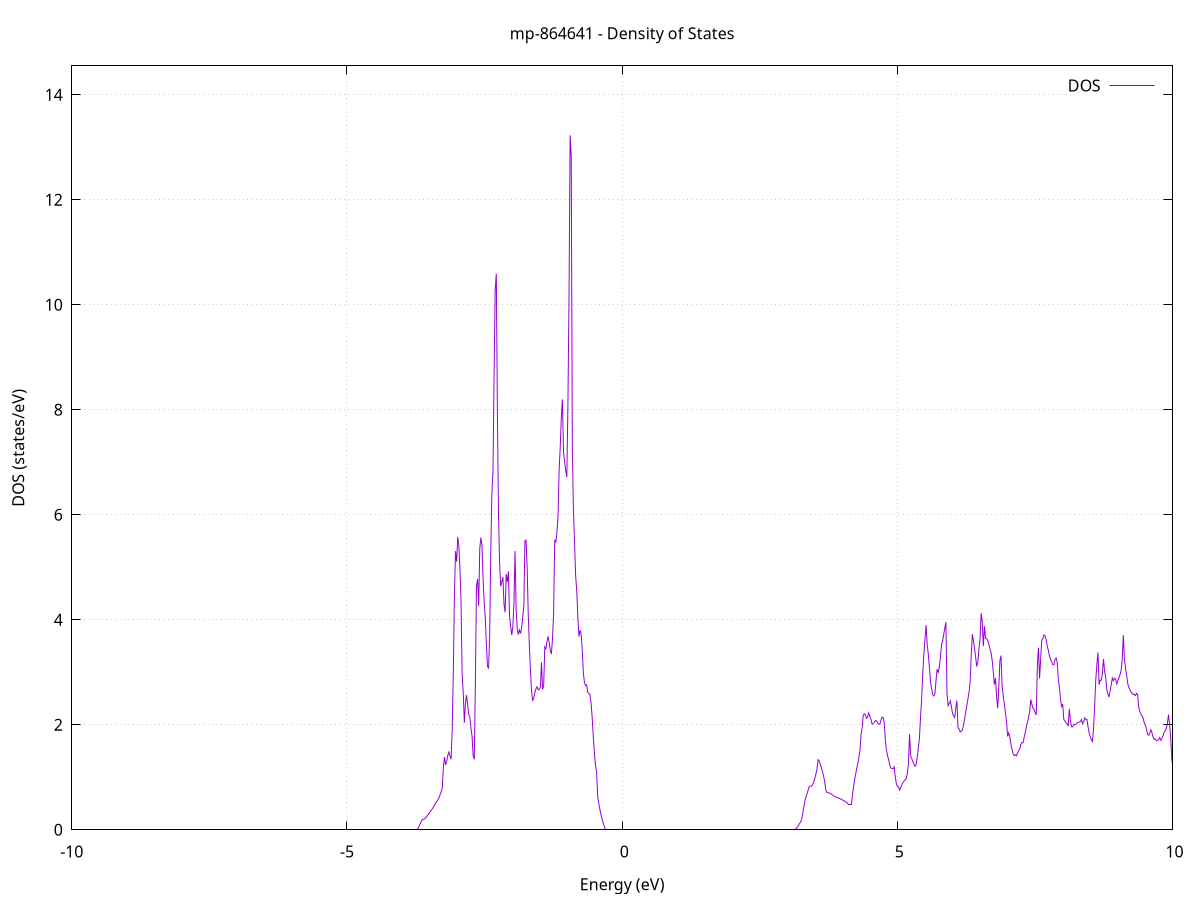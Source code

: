 set title 'mp-864641 - Density of States'
set xlabel 'Energy (eV)'
set ylabel 'DOS (states/eV)'
set grid
set xrange [-10:10]
set yrange [0:14.548]
set xzeroaxis lt -1
set terminal png size 800,600
set output 'mp-864641_dos_gnuplot.png'
plot '-' using 1:2 with lines title 'DOS'
-23.211000 0.000000
-23.191000 0.000000
-23.170900 0.000000
-23.150900 0.000000
-23.130900 0.000000
-23.110900 0.000000
-23.090800 0.000000
-23.070800 0.000000
-23.050800 0.000000
-23.030800 0.000000
-23.010700 0.000000
-22.990700 0.000000
-22.970700 0.000000
-22.950700 0.000000
-22.930600 0.000000
-22.910600 0.000000
-22.890600 0.000000
-22.870600 0.000000
-22.850600 0.000000
-22.830500 0.000000
-22.810500 0.000000
-22.790500 0.000000
-22.770500 0.000000
-22.750400 0.000000
-22.730400 0.000000
-22.710400 0.000000
-22.690400 0.000000
-22.670300 0.000000
-22.650300 0.000000
-22.630300 0.000000
-22.610300 0.000000
-22.590300 0.000000
-22.570200 0.000000
-22.550200 0.000000
-22.530200 0.000000
-22.510200 0.000000
-22.490100 0.000000
-22.470100 0.000000
-22.450100 0.000000
-22.430100 0.000000
-22.410000 0.000000
-22.390000 0.000000
-22.370000 0.000000
-22.350000 0.000000
-22.330000 0.000000
-22.309900 0.000000
-22.289900 0.000000
-22.269900 0.000000
-22.249900 0.000000
-22.229800 0.000000
-22.209800 0.000000
-22.189800 0.000000
-22.169800 0.000000
-22.149700 0.000000
-22.129700 0.000000
-22.109700 0.000000
-22.089700 0.000000
-22.069600 0.000000
-22.049600 0.000000
-22.029600 0.000000
-22.009600 0.000000
-21.989600 0.000000
-21.969500 0.000000
-21.949500 0.000000
-21.929500 0.000000
-21.909500 0.000000
-21.889400 0.000000
-21.869400 0.000000
-21.849400 0.000000
-21.829400 0.000000
-21.809300 0.000000
-21.789300 0.000000
-21.769300 0.000000
-21.749300 0.000000
-21.729300 0.000000
-21.709200 0.000000
-21.689200 0.000000
-21.669200 0.000000
-21.649200 0.000000
-21.629100 0.000000
-21.609100 0.000000
-21.589100 0.000000
-21.569100 0.000000
-21.549000 0.000000
-21.529000 0.000000
-21.509000 0.000000
-21.489000 0.000000
-21.468900 0.000000
-21.448900 0.000000
-21.428900 0.000000
-21.408900 0.000000
-21.388900 0.000000
-21.368800 0.000000
-21.348800 50.723700
-21.328800 26.405700
-21.308800 49.429900
-21.288700 0.000000
-21.268700 22.906200
-21.248700 17.064300
-21.228700 26.922800
-21.208600 22.238000
-21.188600 23.241600
-21.168600 72.597800
-21.148600 3.175500
-21.128600 3.175600
-21.108500 3.175600
-21.088500 3.175600
-21.068500 3.175700
-21.048500 2.780900
-21.028400 2.780900
-21.008400 2.780900
-20.988400 2.780900
-20.968400 2.780900
-20.948300 3.009100
-20.928300 3.009100
-20.908300 3.009100
-20.888300 3.009100
-20.868300 3.280400
-20.848200 4.260200
-20.828200 4.260200
-20.808200 4.260200
-20.788200 11.799800
-20.768100 0.000000
-20.748100 0.000000
-20.728100 0.000000
-20.708100 0.000000
-20.688000 0.000000
-20.668000 0.000000
-20.648000 0.000000
-20.628000 0.000000
-20.607900 0.000000
-20.587900 0.000000
-20.567900 0.000000
-20.547900 0.000000
-20.527900 0.000000
-20.507800 0.000000
-20.487800 0.000000
-20.467800 0.000000
-20.447800 0.000000
-20.427700 0.000000
-20.407700 0.000000
-20.387700 0.000000
-20.367700 0.000000
-20.347600 0.000000
-20.327600 0.000000
-20.307600 0.000000
-20.287600 0.000000
-20.267600 0.000000
-20.247500 0.000000
-20.227500 0.000000
-20.207500 0.000000
-20.187500 0.000000
-20.167400 0.000000
-20.147400 0.000000
-20.127400 0.000000
-20.107400 0.000000
-20.087300 0.000000
-20.067300 0.000000
-20.047300 0.000000
-20.027300 0.000000
-20.007300 0.000000
-19.987200 0.000000
-19.967200 0.000000
-19.947200 0.000000
-19.927200 0.000000
-19.907100 0.000000
-19.887100 0.000000
-19.867100 0.000000
-19.847100 0.000000
-19.827000 0.000000
-19.807000 0.000000
-19.787000 0.000000
-19.767000 0.000000
-19.746900 0.000000
-19.726900 0.000000
-19.706900 0.000000
-19.686900 0.000000
-19.666900 0.000000
-19.646800 0.000000
-19.626800 0.000000
-19.606800 0.000000
-19.586800 0.000000
-19.566700 0.000000
-19.546700 0.000000
-19.526700 0.000000
-19.506700 0.000000
-19.486600 0.000000
-19.466600 0.000000
-19.446600 0.000000
-19.426600 0.000000
-19.406600 0.000000
-19.386500 0.000000
-19.366500 0.000000
-19.346500 0.000000
-19.326500 0.000000
-19.306400 0.000000
-19.286400 0.000000
-19.266400 0.000000
-19.246400 0.000000
-19.226300 0.000000
-19.206300 0.000000
-19.186300 0.000000
-19.166300 0.000000
-19.146200 0.000000
-19.126200 0.000000
-19.106200 0.000000
-19.086200 0.000000
-19.066200 0.000000
-19.046100 0.000000
-19.026100 0.000000
-19.006100 0.000000
-18.986100 0.000000
-18.966000 0.000000
-18.946000 0.000000
-18.926000 0.000000
-18.906000 0.000000
-18.885900 0.000000
-18.865900 0.000000
-18.845900 0.000000
-18.825900 0.000000
-18.805900 0.000000
-18.785800 0.000000
-18.765800 0.000000
-18.745800 0.000000
-18.725800 0.000000
-18.705700 0.000000
-18.685700 0.000000
-18.665700 0.000000
-18.645700 0.000000
-18.625600 0.000000
-18.605600 0.000000
-18.585600 0.000000
-18.565600 0.000000
-18.545600 0.000000
-18.525500 0.000000
-18.505500 0.000000
-18.485500 0.000000
-18.465500 0.000000
-18.445400 0.000000
-18.425400 0.000000
-18.405400 0.000000
-18.385400 0.000000
-18.365300 0.000000
-18.345300 0.000000
-18.325300 0.000000
-18.305300 0.000000
-18.285200 0.000000
-18.265200 0.000000
-18.245200 0.000000
-18.225200 0.000000
-18.205200 0.000000
-18.185100 0.000000
-18.165100 0.000000
-18.145100 0.000000
-18.125100 0.000000
-18.105000 0.000000
-18.085000 0.000000
-18.065000 0.000000
-18.045000 0.000000
-18.024900 0.000000
-18.004900 0.000000
-17.984900 0.000000
-17.964900 0.000000
-17.944900 0.000000
-17.924800 0.000000
-17.904800 0.000000
-17.884800 0.000000
-17.864800 0.000000
-17.844700 0.000000
-17.824700 0.000000
-17.804700 0.000000
-17.784700 0.000000
-17.764600 0.000000
-17.744600 0.000000
-17.724600 0.000000
-17.704600 0.000000
-17.684500 0.000000
-17.664500 0.000000
-17.644500 0.000000
-17.624500 0.000000
-17.604500 0.000000
-17.584400 0.000000
-17.564400 0.000000
-17.544400 0.000000
-17.524400 0.000000
-17.504300 0.000000
-17.484300 0.000000
-17.464300 0.000000
-17.444300 0.000000
-17.424200 0.000000
-17.404200 0.000000
-17.384200 0.000000
-17.364200 0.000000
-17.344200 0.000000
-17.324100 0.000000
-17.304100 0.000000
-17.284100 0.000000
-17.264100 0.000000
-17.244000 0.000000
-17.224000 0.000000
-17.204000 0.000000
-17.184000 0.000000
-17.163900 0.000000
-17.143900 0.000000
-17.123900 0.000000
-17.103900 0.000000
-17.083900 0.000000
-17.063800 0.000000
-17.043800 0.000000
-17.023800 0.000000
-17.003800 0.000000
-16.983700 0.000000
-16.963700 0.000000
-16.943700 0.000000
-16.923700 0.000000
-16.903600 0.000000
-16.883600 0.000000
-16.863600 0.000000
-16.843600 0.000000
-16.823500 0.000000
-16.803500 0.000000
-16.783500 0.000000
-16.763500 0.000000
-16.743500 0.000000
-16.723400 0.000000
-16.703400 0.000000
-16.683400 0.000000
-16.663400 0.000000
-16.643300 0.000000
-16.623300 0.000000
-16.603300 0.000000
-16.583300 0.000000
-16.563200 0.000000
-16.543200 0.000000
-16.523200 0.000000
-16.503200 0.000000
-16.483200 0.000000
-16.463100 0.000000
-16.443100 0.000000
-16.423100 0.000000
-16.403100 0.000000
-16.383000 0.000000
-16.363000 0.000000
-16.343000 0.000000
-16.323000 0.000000
-16.302900 0.000000
-16.282900 0.000000
-16.262900 0.000000
-16.242900 0.000000
-16.222800 0.000000
-16.202800 0.000000
-16.182800 0.000000
-16.162800 0.000000
-16.142800 0.000000
-16.122700 0.000000
-16.102700 0.000000
-16.082700 0.000000
-16.062700 0.000000
-16.042600 0.000000
-16.022600 0.000000
-16.002600 0.000000
-15.982600 0.000000
-15.962500 0.000000
-15.942500 0.000000
-15.922500 0.000000
-15.902500 0.000000
-15.882500 0.000000
-15.862400 0.000000
-15.842400 0.000000
-15.822400 0.000000
-15.802400 0.000000
-15.782300 0.000000
-15.762300 0.000000
-15.742300 0.000000
-15.722300 0.000000
-15.702200 0.000000
-15.682200 0.000000
-15.662200 0.000000
-15.642200 0.000000
-15.622200 0.000000
-15.602100 0.000000
-15.582100 0.000000
-15.562100 0.000000
-15.542100 0.000000
-15.522000 0.000000
-15.502000 0.000000
-15.482000 0.000000
-15.462000 0.000000
-15.441900 0.000000
-15.421900 0.000000
-15.401900 0.000000
-15.381900 0.000000
-15.361800 0.000000
-15.341800 0.000000
-15.321800 0.000000
-15.301800 0.000000
-15.281800 0.000000
-15.261700 0.000000
-15.241700 0.000000
-15.221700 0.000000
-15.201700 0.000000
-15.181600 0.000000
-15.161600 0.000000
-15.141600 0.000000
-15.121600 0.000000
-15.101500 0.000000
-15.081500 0.000000
-15.061500 0.000000
-15.041500 0.000000
-15.021500 0.000000
-15.001400 0.000000
-14.981400 0.000000
-14.961400 0.000000
-14.941400 0.000000
-14.921300 0.000000
-14.901300 0.000000
-14.881300 0.000000
-14.861300 0.000000
-14.841200 0.000000
-14.821200 0.000000
-14.801200 0.000000
-14.781200 0.000000
-14.761200 0.000000
-14.741100 0.000000
-14.721100 0.000000
-14.701100 0.000000
-14.681100 0.000000
-14.661000 0.000000
-14.641000 0.000000
-14.621000 0.000000
-14.601000 0.000000
-14.580900 0.000000
-14.560900 0.000000
-14.540900 0.000000
-14.520900 0.000000
-14.500800 0.000000
-14.480800 0.000000
-14.460800 0.000000
-14.440800 0.000000
-14.420800 0.000000
-14.400700 0.000000
-14.380700 0.000000
-14.360700 0.000000
-14.340700 0.000000
-14.320600 0.000000
-14.300600 0.000000
-14.280600 0.000000
-14.260600 0.000000
-14.240500 0.000000
-14.220500 0.000000
-14.200500 0.000000
-14.180500 0.000000
-14.160500 0.000000
-14.140400 0.000000
-14.120400 0.000000
-14.100400 0.000000
-14.080400 0.000000
-14.060300 0.000000
-14.040300 0.000000
-14.020300 0.000000
-14.000300 0.000000
-13.980200 0.000000
-13.960200 0.000000
-13.940200 0.000000
-13.920200 0.000000
-13.900100 0.000000
-13.880100 0.000000
-13.860100 0.000000
-13.840100 0.000000
-13.820100 0.000000
-13.800000 0.000000
-13.780000 0.000000
-13.760000 0.000000
-13.740000 0.073000
-13.719900 0.400900
-13.699900 0.529900
-13.679900 0.664500
-13.659900 0.876200
-13.639800 1.053900
-13.619800 1.215000
-13.599800 1.431300
-13.579800 1.737700
-13.559800 3.569400
-13.539700 2.319900
-13.519700 2.407300
-13.499700 2.565900
-13.479700 2.546700
-13.459600 3.055800
-13.439600 3.361500
-13.419600 3.363400
-13.399600 3.560800
-13.379500 4.185300
-13.359500 4.920400
-13.339500 4.222900
-13.319500 4.766200
-13.299500 5.129600
-13.279400 8.260100
-13.259400 17.711400
-13.239400 14.101000
-13.219400 16.244600
-13.199300 25.581500
-13.179300 12.440200
-13.159300 7.994200
-13.139300 5.435700
-13.119200 5.341500
-13.099200 5.623000
-13.079200 5.483400
-13.059200 4.942500
-13.039100 4.260300
-13.019100 4.473200
-12.999100 2.097200
-12.979100 0.000000
-12.959100 0.000000
-12.939000 0.000000
-12.919000 0.000000
-12.899000 0.000000
-12.879000 0.000000
-12.858900 0.000000
-12.838900 0.000000
-12.818900 0.000000
-12.798900 0.000000
-12.778800 0.000000
-12.758800 0.000000
-12.738800 0.000000
-12.718800 0.000000
-12.698800 0.000000
-12.678700 0.000000
-12.658700 0.000000
-12.638700 0.000000
-12.618700 0.000000
-12.598600 0.000000
-12.578600 0.000000
-12.558600 0.000000
-12.538600 0.000000
-12.518500 0.000000
-12.498500 0.000000
-12.478500 0.000000
-12.458500 0.000000
-12.438400 0.000000
-12.418400 0.000000
-12.398400 0.000000
-12.378400 0.000000
-12.358400 0.000000
-12.338300 0.000000
-12.318300 0.000000
-12.298300 0.000000
-12.278300 0.000000
-12.258200 0.000000
-12.238200 0.000000
-12.218200 0.000000
-12.198200 0.000000
-12.178100 0.000000
-12.158100 0.000000
-12.138100 0.000000
-12.118100 0.000000
-12.098100 0.000000
-12.078000 0.000000
-12.058000 0.000000
-12.038000 0.000000
-12.018000 0.000000
-11.997900 0.000000
-11.977900 0.000000
-11.957900 0.000000
-11.937900 0.000000
-11.917800 0.000000
-11.897800 0.000000
-11.877800 0.000000
-11.857800 0.000000
-11.837800 0.000000
-11.817700 0.000000
-11.797700 0.000000
-11.777700 0.000000
-11.757700 0.000000
-11.737600 0.000000
-11.717600 0.000000
-11.697600 0.000000
-11.677600 0.000000
-11.657500 0.000000
-11.637500 0.000000
-11.617500 0.000000
-11.597500 0.000000
-11.577400 0.000000
-11.557400 0.000000
-11.537400 0.000000
-11.517400 0.000000
-11.497400 0.000000
-11.477300 0.000000
-11.457300 0.000000
-11.437300 0.000000
-11.417300 0.000000
-11.397200 0.000000
-11.377200 0.000000
-11.357200 0.000000
-11.337200 0.000000
-11.317100 0.000000
-11.297100 0.000000
-11.277100 0.000000
-11.257100 0.000000
-11.237100 0.000000
-11.217000 0.000000
-11.197000 0.000000
-11.177000 0.000000
-11.157000 0.000000
-11.136900 0.000000
-11.116900 0.000000
-11.096900 0.000000
-11.076900 0.000000
-11.056800 0.000000
-11.036800 0.000000
-11.016800 0.000000
-10.996800 0.000000
-10.976800 0.000000
-10.956700 0.000000
-10.936700 0.000000
-10.916700 0.000000
-10.896700 0.000000
-10.876600 0.000000
-10.856600 0.000000
-10.836600 0.000000
-10.816600 0.000000
-10.796500 0.000000
-10.776500 0.000000
-10.756500 0.000000
-10.736500 0.000000
-10.716400 0.000000
-10.696400 0.000000
-10.676400 0.000000
-10.656400 0.000000
-10.636400 0.000000
-10.616300 0.000000
-10.596300 0.000000
-10.576300 0.000000
-10.556300 0.000000
-10.536200 0.000000
-10.516200 0.000000
-10.496200 0.000000
-10.476200 0.000000
-10.456100 0.000000
-10.436100 0.000000
-10.416100 0.000000
-10.396100 0.000000
-10.376100 0.000000
-10.356000 0.000000
-10.336000 0.000000
-10.316000 0.000000
-10.296000 0.000000
-10.275900 0.000000
-10.255900 0.000000
-10.235900 0.000000
-10.215900 0.000000
-10.195800 0.000000
-10.175800 0.000000
-10.155800 0.000000
-10.135800 0.000000
-10.115700 0.000000
-10.095700 0.000000
-10.075700 0.000000
-10.055700 0.000000
-10.035700 0.000000
-10.015600 0.000000
-9.995600 0.000000
-9.975600 0.000000
-9.955600 0.000000
-9.935500 0.000000
-9.915500 0.000000
-9.895500 0.000000
-9.875500 0.000000
-9.855400 0.000000
-9.835400 0.000000
-9.815400 0.000000
-9.795400 0.000000
-9.775400 0.000000
-9.755300 0.000000
-9.735300 0.000000
-9.715300 0.000000
-9.695300 0.000000
-9.675200 0.000000
-9.655200 0.000000
-9.635200 0.000000
-9.615200 0.000000
-9.595100 0.000000
-9.575100 0.000000
-9.555100 0.000000
-9.535100 0.000000
-9.515100 0.000000
-9.495000 0.000000
-9.475000 0.000000
-9.455000 0.000000
-9.435000 0.000000
-9.414900 0.000000
-9.394900 0.000000
-9.374900 0.000000
-9.354900 0.000000
-9.334800 0.000000
-9.314800 0.000000
-9.294800 0.000000
-9.274800 0.000000
-9.254700 0.000000
-9.234700 0.000000
-9.214700 0.000000
-9.194700 0.000000
-9.174700 0.000000
-9.154600 0.000000
-9.134600 0.000000
-9.114600 0.000000
-9.094600 0.000000
-9.074500 0.000000
-9.054500 0.000000
-9.034500 0.000000
-9.014500 0.000000
-8.994400 0.000000
-8.974400 0.000000
-8.954400 0.000000
-8.934400 0.000000
-8.914400 0.000000
-8.894300 0.000000
-8.874300 0.000000
-8.854300 0.000000
-8.834300 0.000000
-8.814200 0.000000
-8.794200 0.000000
-8.774200 0.000000
-8.754200 0.000000
-8.734100 0.000000
-8.714100 0.000000
-8.694100 0.000000
-8.674100 0.000000
-8.654000 0.000000
-8.634000 0.000000
-8.614000 0.000000
-8.594000 0.000000
-8.574000 0.000000
-8.553900 0.000000
-8.533900 0.000000
-8.513900 0.000000
-8.493900 0.000000
-8.473800 0.000000
-8.453800 0.000000
-8.433800 0.000000
-8.413800 0.000000
-8.393700 0.000000
-8.373700 0.000000
-8.353700 0.000000
-8.333700 0.000000
-8.313700 0.000000
-8.293600 0.000000
-8.273600 0.000000
-8.253600 0.000000
-8.233600 0.000000
-8.213500 0.000000
-8.193500 0.000000
-8.173500 0.000000
-8.153500 0.000000
-8.133400 0.000000
-8.113400 0.000000
-8.093400 0.000000
-8.073400 0.000000
-8.053400 0.000000
-8.033300 0.000000
-8.013300 0.000000
-7.993300 0.000000
-7.973300 0.000000
-7.953200 0.000000
-7.933200 0.000000
-7.913200 0.000000
-7.893200 0.000000
-7.873100 0.000000
-7.853100 0.000000
-7.833100 0.000000
-7.813100 0.000000
-7.793000 0.000000
-7.773000 0.000000
-7.753000 0.000000
-7.733000 0.000000
-7.713000 0.000000
-7.692900 0.000000
-7.672900 0.000000
-7.652900 0.000000
-7.632900 0.000000
-7.612800 0.000000
-7.592800 0.000000
-7.572800 0.000000
-7.552800 0.000000
-7.532700 0.000000
-7.512700 0.000000
-7.492700 0.000000
-7.472700 0.000000
-7.452700 0.000000
-7.432600 0.000000
-7.412600 0.000000
-7.392600 0.000000
-7.372600 0.000000
-7.352500 0.000000
-7.332500 0.000000
-7.312500 0.000000
-7.292500 0.000000
-7.272400 0.000000
-7.252400 0.000000
-7.232400 0.000000
-7.212400 0.000000
-7.192300 0.000000
-7.172300 0.000000
-7.152300 0.000000
-7.132300 0.000000
-7.112300 0.000000
-7.092200 0.000000
-7.072200 0.000000
-7.052200 0.000000
-7.032200 0.000000
-7.012100 0.000000
-6.992100 0.000000
-6.972100 0.000000
-6.952100 0.000000
-6.932000 0.000000
-6.912000 0.000000
-6.892000 0.000000
-6.872000 0.000000
-6.852000 0.000000
-6.831900 0.000000
-6.811900 0.000000
-6.791900 0.000000
-6.771900 0.000000
-6.751800 0.000000
-6.731800 0.000000
-6.711800 0.000000
-6.691800 0.000000
-6.671700 0.000000
-6.651700 0.000000
-6.631700 0.000000
-6.611700 0.000000
-6.591700 0.000000
-6.571600 0.000000
-6.551600 0.000000
-6.531600 0.000000
-6.511600 0.000000
-6.491500 0.000000
-6.471500 0.000000
-6.451500 0.000000
-6.431500 0.000000
-6.411400 0.000000
-6.391400 0.000000
-6.371400 0.000000
-6.351400 0.000000
-6.331300 0.000000
-6.311300 0.000000
-6.291300 0.000000
-6.271300 0.000000
-6.251300 0.000000
-6.231200 0.000000
-6.211200 0.000000
-6.191200 0.000000
-6.171200 0.000000
-6.151100 0.000000
-6.131100 0.000000
-6.111100 0.000000
-6.091100 0.000000
-6.071000 0.000000
-6.051000 0.000000
-6.031000 0.000000
-6.011000 0.000000
-5.991000 0.000000
-5.970900 0.000000
-5.950900 0.000000
-5.930900 0.000000
-5.910900 0.000000
-5.890800 0.000000
-5.870800 0.000000
-5.850800 0.000000
-5.830800 0.000000
-5.810700 0.000000
-5.790700 0.000000
-5.770700 0.000000
-5.750700 0.000000
-5.730700 0.000000
-5.710600 0.000000
-5.690600 0.000000
-5.670600 0.000000
-5.650600 0.000000
-5.630500 0.000000
-5.610500 0.000000
-5.590500 0.000000
-5.570500 0.000000
-5.550400 0.000000
-5.530400 0.000000
-5.510400 0.000000
-5.490400 0.000000
-5.470300 0.000000
-5.450300 0.000000
-5.430300 0.000000
-5.410300 0.000000
-5.390300 0.000000
-5.370200 0.000000
-5.350200 0.000000
-5.330200 0.000000
-5.310200 0.000000
-5.290100 0.000000
-5.270100 0.000000
-5.250100 0.000000
-5.230100 0.000000
-5.210000 0.000000
-5.190000 0.000000
-5.170000 0.000000
-5.150000 0.000000
-5.130000 0.000000
-5.109900 0.000000
-5.089900 0.000000
-5.069900 0.000000
-5.049900 0.000000
-5.029800 0.000000
-5.009800 0.000000
-4.989800 0.000000
-4.969800 0.000000
-4.949700 0.000000
-4.929700 0.000000
-4.909700 0.000000
-4.889700 0.000000
-4.869600 0.000000
-4.849600 0.000000
-4.829600 0.000000
-4.809600 0.000000
-4.789600 0.000000
-4.769500 0.000000
-4.749500 0.000000
-4.729500 0.000000
-4.709500 0.000000
-4.689400 0.000000
-4.669400 0.000000
-4.649400 0.000000
-4.629400 0.000000
-4.609300 0.000000
-4.589300 0.000000
-4.569300 0.000000
-4.549300 0.000000
-4.529300 0.000000
-4.509200 0.000000
-4.489200 0.000000
-4.469200 0.000000
-4.449200 0.000000
-4.429100 0.000000
-4.409100 0.000000
-4.389100 0.000000
-4.369100 0.000000
-4.349000 0.000000
-4.329000 0.000000
-4.309000 0.000000
-4.289000 0.000000
-4.269000 0.000000
-4.248900 0.000000
-4.228900 0.000000
-4.208900 0.000000
-4.188900 0.000000
-4.168800 0.000000
-4.148800 0.000000
-4.128800 0.000000
-4.108800 0.000000
-4.088700 0.000000
-4.068700 0.000000
-4.048700 0.000000
-4.028700 0.000000
-4.008600 0.000000
-3.988600 0.000000
-3.968600 0.000000
-3.948600 0.000000
-3.928600 0.000000
-3.908500 0.000000
-3.888500 0.000000
-3.868500 0.000000
-3.848500 0.000000
-3.828400 0.000000
-3.808400 0.000000
-3.788400 0.000000
-3.768400 0.000000
-3.748300 0.000000
-3.728300 0.007200
-3.708300 0.030200
-3.688300 0.068700
-3.668300 0.117700
-3.648200 0.163900
-3.628200 0.191500
-3.608200 0.199800
-3.588200 0.208400
-3.568100 0.227600
-3.548100 0.255900
-3.528100 0.286400
-3.508100 0.316000
-3.488000 0.344600
-3.468000 0.372000
-3.448000 0.400800
-3.428000 0.431000
-3.407900 0.471800
-3.387900 0.510200
-3.367900 0.536200
-3.347900 0.569500
-3.327900 0.614900
-3.307800 0.668100
-3.287800 0.724700
-3.267800 0.795900
-3.247800 1.199100
-3.227700 1.385700
-3.207700 1.234100
-3.187700 1.302800
-3.167700 1.417900
-3.147600 1.480700
-3.127600 1.402600
-3.107600 1.343200
-3.087600 1.920800
-3.067600 2.977800
-3.047500 4.473300
-3.027500 5.306200
-3.007500 5.106200
-2.987500 5.575800
-2.967400 5.403500
-2.947400 4.989100
-2.927400 4.331900
-2.907400 2.964000
-2.887300 2.604300
-2.867300 2.037300
-2.847300 2.408900
-2.827300 2.564700
-2.807300 2.387200
-2.787200 2.189900
-2.767200 2.152700
-2.747200 1.935200
-2.727200 1.784000
-2.707100 1.406000
-2.687100 1.340200
-2.667100 2.754900
-2.647100 4.639000
-2.627000 4.777100
-2.607000 4.264200
-2.587000 5.355800
-2.567000 5.564600
-2.546900 5.406200
-2.526900 4.783200
-2.506900 4.326100
-2.486900 4.040400
-2.466900 3.542600
-2.446800 3.108300
-2.426800 3.081300
-2.406800 3.700900
-2.386800 5.310600
-2.366700 6.401700
-2.346700 6.849700
-2.326700 8.676900
-2.306700 10.292900
-2.286600 10.588300
-2.266600 7.946700
-2.246600 6.020200
-2.226600 5.080600
-2.206600 4.635900
-2.186500 4.721400
-2.166500 4.812700
-2.146500 4.295000
-2.126500 4.141200
-2.106400 4.868800
-2.086400 4.720600
-2.066400 4.921900
-2.046400 4.069600
-2.026300 3.880200
-2.006300 3.706400
-1.986300 3.866400
-1.966300 4.302600
-1.946200 5.308200
-1.926200 4.196900
-1.906200 3.832400
-1.886200 3.715400
-1.866200 3.806400
-1.846100 3.740700
-1.826100 3.839700
-1.806100 4.058000
-1.786100 4.267900
-1.766000 5.500800
-1.746000 5.515100
-1.726000 4.990300
-1.706000 4.104000
-1.685900 3.496000
-1.665900 3.038700
-1.645900 2.638200
-1.625900 2.454900
-1.605900 2.512900
-1.585800 2.618000
-1.565800 2.685200
-1.545800 2.723500
-1.525800 2.664600
-1.505700 2.675200
-1.485700 2.722500
-1.465700 3.185700
-1.445700 2.674500
-1.425600 2.745900
-1.405600 3.483000
-1.385600 3.446900
-1.365600 3.589000
-1.345600 3.683300
-1.325500 3.567500
-1.305500 3.417000
-1.285500 3.347600
-1.265500 3.638300
-1.245400 4.130100
-1.225400 5.520500
-1.205400 5.481600
-1.185400 5.654700
-1.165300 5.960700
-1.145300 6.838600
-1.125300 7.284200
-1.105300 7.845600
-1.085200 8.196700
-1.065200 7.187500
-1.045200 7.006500
-1.025200 6.834600
-1.005200 6.716600
-0.985100 8.107500
-0.965100 10.171400
-0.945100 13.225600
-0.925100 12.819600
-0.905000 7.231000
-0.885000 6.102000
-0.865000 5.477500
-0.845000 4.835600
-0.824900 4.556000
-0.804900 4.047900
-0.784900 3.681000
-0.764900 3.800400
-0.744900 3.728500
-0.724800 3.419100
-0.704800 2.982800
-0.684800 2.802600
-0.664800 2.746400
-0.644700 2.758300
-0.624700 2.615200
-0.604700 2.601000
-0.584700 2.572600
-0.564600 2.408600
-0.544600 2.138000
-0.524600 1.774400
-0.504600 1.478500
-0.484600 1.231600
-0.464500 1.102000
-0.444500 0.640500
-0.424500 0.502500
-0.404500 0.390200
-0.384400 0.287800
-0.364400 0.201000
-0.344400 0.129100
-0.324400 0.066600
-0.304300 0.008100
-0.284300 0.000000
-0.264300 0.000000
-0.244300 0.000000
-0.224200 0.000000
-0.204200 0.000000
-0.184200 0.000000
-0.164200 0.000000
-0.144200 0.000000
-0.124100 0.000000
-0.104100 0.000000
-0.084100 0.000000
-0.064100 0.000000
-0.044000 0.000000
-0.024000 0.000000
-0.004000 0.000000
0.016000 0.000000
0.036100 0.000000
0.056100 0.000000
0.076100 0.000000
0.096100 0.000000
0.116100 0.000000
0.136200 0.000000
0.156200 0.000000
0.176200 0.000000
0.196200 0.000000
0.216300 0.000000
0.236300 0.000000
0.256300 0.000000
0.276300 0.000000
0.296400 0.000000
0.316400 0.000000
0.336400 0.000000
0.356400 0.000000
0.376500 0.000000
0.396500 0.000000
0.416500 0.000000
0.436500 0.000000
0.456500 0.000000
0.476600 0.000000
0.496600 0.000000
0.516600 0.000000
0.536600 0.000000
0.556700 0.000000
0.576700 0.000000
0.596700 0.000000
0.616700 0.000000
0.636800 0.000000
0.656800 0.000000
0.676800 0.000000
0.696800 0.000000
0.716800 0.000000
0.736900 0.000000
0.756900 0.000000
0.776900 0.000000
0.796900 0.000000
0.817000 0.000000
0.837000 0.000000
0.857000 0.000000
0.877000 0.000000
0.897100 0.000000
0.917100 0.000000
0.937100 0.000000
0.957100 0.000000
0.977100 0.000000
0.997200 0.000000
1.017200 0.000000
1.037200 0.000000
1.057200 0.000000
1.077300 0.000000
1.097300 0.000000
1.117300 0.000000
1.137300 0.000000
1.157400 0.000000
1.177400 0.000000
1.197400 0.000000
1.217400 0.000000
1.237500 0.000000
1.257500 0.000000
1.277500 0.000000
1.297500 0.000000
1.317500 0.000000
1.337600 0.000000
1.357600 0.000000
1.377600 0.000000
1.397600 0.000000
1.417700 0.000000
1.437700 0.000000
1.457700 0.000000
1.477700 0.000000
1.497800 0.000000
1.517800 0.000000
1.537800 0.000000
1.557800 0.000000
1.577800 0.000000
1.597900 0.000000
1.617900 0.000000
1.637900 0.000000
1.657900 0.000000
1.678000 0.000000
1.698000 0.000000
1.718000 0.000000
1.738000 0.000000
1.758100 0.000000
1.778100 0.000000
1.798100 0.000000
1.818100 0.000000
1.838200 0.000000
1.858200 0.000000
1.878200 0.000000
1.898200 0.000000
1.918200 0.000000
1.938300 0.000000
1.958300 0.000000
1.978300 0.000000
1.998300 0.000000
2.018400 0.000000
2.038400 0.000000
2.058400 0.000000
2.078400 0.000000
2.098500 0.000000
2.118500 0.000000
2.138500 0.000000
2.158500 0.000000
2.178500 0.000000
2.198600 0.000000
2.218600 0.000000
2.238600 0.000000
2.258600 0.000000
2.278700 0.000000
2.298700 0.000000
2.318700 0.000000
2.338700 0.000000
2.358800 0.000000
2.378800 0.000000
2.398800 0.000000
2.418800 0.000000
2.438800 0.000000
2.458900 0.000000
2.478900 0.000000
2.498900 0.000000
2.518900 0.000000
2.539000 0.000000
2.559000 0.000000
2.579000 0.000000
2.599000 0.000000
2.619100 0.000000
2.639100 0.000000
2.659100 0.000000
2.679100 0.000000
2.699200 0.000000
2.719200 0.000000
2.739200 0.000000
2.759200 0.000000
2.779200 0.000000
2.799300 0.000000
2.819300 0.000000
2.839300 0.000000
2.859300 0.000000
2.879400 0.000000
2.899400 0.000000
2.919400 0.000000
2.939400 0.000000
2.959500 0.000000
2.979500 0.000000
2.999500 0.000000
3.019500 0.000000
3.039500 0.000000
3.059600 0.000000
3.079600 0.000000
3.099600 0.000000
3.119600 0.001900
3.139700 0.009400
3.159700 0.022400
3.179700 0.041000
3.199700 0.070800
3.219800 0.112500
3.239800 0.147500
3.259800 0.188500
3.279800 0.301100
3.299900 0.428100
3.319900 0.545700
3.339900 0.623900
3.359900 0.688600
3.379900 0.758900
3.400000 0.823800
3.420000 0.830700
3.440000 0.832800
3.460000 0.856500
3.480100 0.905200
3.500100 0.976900
3.520100 1.060100
3.540100 1.152500
3.560200 1.335000
3.580200 1.313000
3.600200 1.249100
3.620200 1.180000
3.640200 1.105400
3.660300 1.019700
3.680300 0.923900
3.700300 0.760400
3.720300 0.711200
3.740400 0.706900
3.760400 0.701700
3.780400 0.695200
3.800400 0.680900
3.820500 0.663300
3.840500 0.648100
3.860500 0.635400
3.880500 0.626500
3.900500 0.617900
3.920600 0.609600
3.940600 0.601500
3.960600 0.592100
3.980600 0.581100
4.000700 0.569800
4.020700 0.558000
4.040700 0.545900
4.060700 0.534200
4.080800 0.520400
4.100800 0.496900
4.120800 0.475400
4.140800 0.475400
4.160900 0.475400
4.180900 0.619100
4.200900 0.797400
4.220900 0.936700
4.240900 1.045800
4.261000 1.160800
4.281000 1.252700
4.301000 1.369300
4.321000 1.519100
4.341100 1.818400
4.361100 1.946200
4.381100 2.188100
4.401100 2.207300
4.421200 2.185900
4.441200 2.122900
4.461200 2.147700
4.481200 2.226700
4.501200 2.165600
4.521300 2.102700
4.541300 2.011100
4.561300 2.020200
4.581300 2.044000
4.601400 2.079300
4.621400 2.073800
4.641400 2.032300
4.661400 2.013400
4.681500 2.009100
4.701500 2.086400
4.721500 2.143900
4.741500 2.137800
4.761500 2.043300
4.781600 1.720300
4.801600 1.525900
4.821600 1.411200
4.841600 1.343900
4.861700 1.230900
4.881700 1.175600
4.901700 1.168500
4.921700 1.163700
4.941800 1.200200
4.961800 1.012600
4.981800 0.881200
5.001800 0.824500
5.021900 0.818800
5.041900 0.753700
5.061900 0.807800
5.081900 0.852800
5.101900 0.898300
5.122000 0.928400
5.142000 0.951700
5.162000 0.978200
5.182000 1.075200
5.202100 1.244000
5.222100 1.819300
5.242100 1.405000
5.262100 1.358400
5.282200 1.296200
5.302200 1.249300
5.322200 1.209300
5.342200 1.236400
5.362200 1.387200
5.382300 1.563400
5.402300 1.751500
5.422300 2.157800
5.442300 2.497900
5.462400 2.988900
5.482400 3.351900
5.502400 3.633800
5.522400 3.900300
5.542500 3.532900
5.562500 3.345600
5.582500 3.102000
5.602500 2.814600
5.622600 2.696200
5.642600 2.576700
5.662600 2.546900
5.682600 2.583000
5.702600 2.835300
5.722700 3.058600
5.742700 2.996700
5.762700 3.090300
5.782700 3.286900
5.802800 3.517400
5.822800 3.594400
5.842800 3.718300
5.862800 3.844400
5.882900 3.954700
5.902900 2.587700
5.922900 2.363200
5.942900 2.404800
5.962900 2.452800
5.983000 2.349100
6.003000 2.213700
6.023000 2.172900
6.043000 2.139600
6.063100 2.322200
6.083100 2.458200
6.103100 1.943500
6.123100 1.914900
6.143200 1.865800
6.163200 1.875400
6.183200 1.902600
6.203200 1.992000
6.223200 2.114700
6.243300 2.246900
6.263300 2.375300
6.283300 2.494000
6.303300 2.624400
6.323400 2.810000
6.343400 3.324000
6.363400 3.727900
6.383400 3.594800
6.403500 3.451600
6.423500 3.283400
6.443500 3.108400
6.463500 3.192900
6.483600 3.448200
6.503600 3.646900
6.523600 4.123100
6.543600 3.956800
6.563600 3.498300
6.583700 3.875700
6.603700 3.647600
6.623700 3.637900
6.643700 3.602300
6.663800 3.530700
6.683800 3.442600
6.703800 3.368200
6.723800 3.224700
6.743900 3.008400
6.763900 2.765300
6.783900 2.888900
6.803900 2.531000
6.823900 2.314200
6.844000 2.715900
6.864000 3.221500
6.884000 3.317300
6.904000 2.729100
6.924100 2.552400
6.944100 2.396800
6.964100 2.230400
6.984100 2.066000
7.004200 1.778000
7.024200 1.844900
7.044200 1.769900
7.064200 1.631300
7.084300 1.530700
7.104300 1.441600
7.124300 1.412100
7.144300 1.428200
7.164300 1.409100
7.184400 1.461200
7.204400 1.503600
7.224400 1.538900
7.244400 1.624800
7.264500 1.661400
7.284500 1.657600
7.304500 1.761000
7.324500 1.850500
7.344600 1.957000
7.364600 2.041400
7.384600 2.147100
7.404600 2.249400
7.424600 2.483000
7.444700 2.385300
7.464700 2.315500
7.484700 2.293400
7.504700 2.227500
7.524800 2.189100
7.544800 3.142000
7.564800 3.466500
7.584800 2.881500
7.604900 3.263800
7.624900 3.615700
7.644900 3.637200
7.664900 3.711300
7.684900 3.691300
7.705000 3.622400
7.725000 3.490400
7.745000 3.414800
7.765000 3.309800
7.785100 3.239500
7.805100 3.195300
7.825100 3.143100
7.845100 3.145200
7.865200 3.243200
7.885200 3.271200
7.905200 3.185900
7.925200 2.870400
7.945300 2.708800
7.965300 2.487600
7.985300 2.348400
8.005300 2.392800
8.025300 2.097100
8.045400 2.072000
8.065400 2.035500
8.085400 2.015800
8.105400 1.973600
8.125500 2.304400
8.145500 2.073200
8.165500 1.961400
8.185500 1.959800
8.205600 2.009300
8.225600 2.003600
8.245600 2.004600
8.265600 2.031700
8.285600 2.046300
8.305700 2.051400
8.325700 2.060200
8.345700 2.098000
8.365700 2.019600
8.385800 2.058900
8.405800 2.132400
8.425800 2.100700
8.445800 2.099800
8.465900 1.957100
8.485900 1.842500
8.505900 1.775600
8.525900 1.711600
8.545900 1.682900
8.566000 1.941400
8.586000 2.361400
8.606000 2.860400
8.626000 3.150000
8.646100 3.377100
8.666100 2.764700
8.686100 2.850000
8.706100 2.847100
8.726200 2.974600
8.746200 3.254600
8.766200 3.016400
8.786200 2.910700
8.806300 2.668300
8.826300 2.586100
8.846300 2.526200
8.866300 2.642800
8.886300 2.764300
8.906400 2.889800
8.926400 2.839200
8.946400 2.886600
8.966400 2.872500
8.986500 2.779800
9.006500 2.836000
9.026500 2.892900
9.046500 2.953500
9.066600 3.033700
9.086600 3.247800
9.106600 3.706800
9.126600 3.245500
9.146600 3.074500
9.166700 2.939700
9.186700 2.786600
9.206700 2.710000
9.226700 2.665900
9.246800 2.620700
9.266800 2.596500
9.286800 2.576000
9.306800 2.581400
9.326900 2.555100
9.346900 2.599300
9.366900 2.567100
9.386900 2.328100
9.407000 2.248300
9.427000 2.199800
9.447000 2.173400
9.467000 2.124100
9.487000 2.037100
9.507100 1.989500
9.527100 1.917600
9.547100 1.813600
9.567100 1.801400
9.587200 1.835000
9.607200 1.904900
9.627200 1.849400
9.647200 1.763200
9.667300 1.723100
9.687300 1.732700
9.707300 1.696400
9.727300 1.704200
9.747300 1.715900
9.767400 1.754900
9.787400 1.704500
9.807400 1.739400
9.827400 1.784700
9.847500 1.852900
9.867500 1.891300
9.887500 1.933900
9.907500 2.023500
9.927600 2.192600
9.947600 2.003900
9.967600 1.756000
9.987600 1.332000
10.007600 1.225000
10.027700 1.188200
10.047700 1.187000
10.067700 1.208100
10.087700 1.264700
10.107800 1.314200
10.127800 1.418000
10.147800 1.570100
10.167800 1.653900
10.187900 1.736400
10.207900 1.809700
10.227900 1.865400
10.247900 1.917600
10.268000 1.962100
10.288000 1.984300
10.308000 2.010000
10.328000 2.040500
10.348000 2.071000
10.368100 2.106300
10.388100 2.173200
10.408100 2.233800
10.428100 2.257600
10.448200 2.263700
10.468200 2.313300
10.488200 2.379700
10.508200 2.344700
10.528300 2.353800
10.548300 2.444100
10.568300 2.483000
10.588300 2.580600
10.608300 2.695800
10.628400 2.799800
10.648400 2.840300
10.668400 2.898600
10.688400 3.020200
10.708500 2.962000
10.728500 2.829200
10.748500 2.693700
10.768500 2.710600
10.788600 2.768200
10.808600 2.862700
10.828600 3.024800
10.848600 3.060700
10.868700 2.974700
10.888700 2.861100
10.908700 2.772600
10.928700 2.729400
10.948700 2.640200
10.968800 2.543400
10.988800 2.430700
11.008800 2.342200
11.028800 2.339900
11.048900 2.396200
11.068900 2.468800
11.088900 2.537000
11.108900 2.585700
11.129000 2.621000
11.149000 2.698800
11.169000 2.833200
11.189000 2.906200
11.209000 2.939900
11.229100 3.003600
11.249100 3.031100
11.269100 3.225500
11.289100 3.235900
11.309200 3.202800
11.329200 3.186200
11.349200 3.081500
11.369200 3.037600
11.389300 3.102600
11.409300 3.255700
11.429300 3.405500
11.449300 3.555000
11.469300 2.985400
11.489400 2.559000
11.509400 2.365700
11.529400 2.165800
11.549400 2.142300
11.569500 2.247500
11.589500 2.265400
11.609500 2.273000
11.629500 2.406600
11.649600 2.738500
11.669600 2.743400
11.689600 3.211000
11.709600 3.518700
11.729700 3.861100
11.749700 3.668300
11.769700 3.690200
11.789700 3.511400
11.809700 3.309400
11.829800 3.205800
11.849800 3.368900
11.869800 3.447200
11.889800 3.525300
11.909900 3.551200
11.929900 3.297800
11.949900 3.224400
11.969900 3.243300
11.990000 3.331300
12.010000 3.514300
12.030000 3.558500
12.050000 3.482500
12.070000 3.456200
12.090100 3.383400
12.110100 3.322700
12.130100 2.838000
12.150100 2.437400
12.170200 2.159000
12.190200 1.789300
12.210200 1.913500
12.230200 2.091900
12.250300 2.302900
12.270300 2.391400
12.290300 2.104800
12.310300 2.081900
12.330400 2.088300
12.350400 2.059800
12.370400 2.029000
12.390400 2.018500
12.410400 2.049700
12.430500 2.070000
12.450500 1.920800
12.470500 1.761500
12.490500 1.667200
12.510600 1.641800
12.530600 1.624000
12.550600 1.595100
12.570600 1.489700
12.590700 1.809200
12.610700 1.633700
12.630700 1.731500
12.650700 1.811300
12.670700 1.899600
12.690800 2.001400
12.710800 2.111000
12.730800 2.193500
12.750800 2.285800
12.770900 2.498900
12.790900 2.462100
12.810900 2.422500
12.830900 2.420400
12.851000 2.215900
12.871000 2.077100
12.891000 1.932400
12.911000 1.875300
12.931000 1.877900
12.951100 1.749600
12.971100 1.663100
12.991100 1.584100
13.011100 1.534700
13.031200 1.480800
13.051200 1.445300
13.071200 1.426000
13.091200 1.412800
13.111300 1.400200
13.131300 1.387700
13.151300 1.364400
13.171300 1.356700
13.191400 1.306600
13.211400 1.270200
13.231400 1.279900
13.251400 1.354700
13.271400 1.560200
13.291500 1.824000
13.311500 2.369300
13.331500 2.784500
13.351500 3.343400
13.371600 3.615900
13.391600 3.190600
13.411600 3.271100
13.431600 3.416200
13.451700 3.536100
13.471700 3.095800
13.491700 2.670800
13.511700 2.308600
13.531700 2.073800
13.551800 2.002900
13.571800 1.998200
13.591800 2.104200
13.611800 2.682600
13.631900 3.201100
13.651900 3.980300
13.671900 4.235000
13.691900 3.811700
13.712000 3.799300
13.732000 2.971500
13.752000 2.590900
13.772000 2.498800
13.792000 2.430000
13.812100 2.409700
13.832100 2.401100
13.852100 2.433200
13.872100 2.476200
13.892200 2.649600
13.912200 2.603200
13.932200 2.441100
13.952200 2.353200
13.972300 2.280600
13.992300 2.976500
14.012300 3.000600
14.032300 2.921800
14.052400 2.759000
14.072400 2.651200
14.092400 2.631000
14.112400 2.674800
14.132400 2.652800
14.152500 2.780900
14.172500 3.072500
14.192500 3.272400
14.212500 3.592500
14.232600 3.477900
14.252600 3.189900
14.272600 2.667100
14.292600 2.067800
14.312700 2.122000
14.332700 2.307700
14.352700 2.328700
14.372700 2.525500
14.392700 2.471700
14.412800 2.605300
14.432800 3.194300
14.452800 3.623600
14.472800 3.964800
14.492900 3.975700
14.512900 3.734900
14.532900 3.050800
14.552900 2.774300
14.573000 2.457100
14.593000 2.104200
14.613000 1.801200
14.633000 1.517300
14.653100 1.327700
14.673100 1.260300
14.693100 1.030700
14.713100 0.626700
14.733100 0.272800
14.753200 0.049200
14.773200 0.022400
14.793200 0.018800
14.813200 0.015600
14.833300 0.012600
14.853300 0.010000
14.873300 0.007700
14.893300 0.005700
14.913400 0.004000
14.933400 0.002600
14.953400 0.001500
14.973400 0.000700
14.993400 0.000200
15.013500 0.000000
15.033500 0.000000
15.053500 0.000000
15.073500 0.000000
15.093600 0.000000
15.113600 0.000000
15.133600 0.000000
15.153600 0.000000
15.173700 0.000000
15.193700 0.000000
15.213700 0.000000
15.233700 0.000000
15.253700 0.000000
15.273800 0.000000
15.293800 0.000000
15.313800 0.000000
15.333800 0.000000
15.353900 0.000000
15.373900 0.000000
15.393900 0.000000
15.413900 0.000000
15.434000 0.000000
15.454000 0.000000
15.474000 0.000000
15.494000 0.000000
15.514100 0.000000
15.534100 0.000000
15.554100 0.000000
15.574100 0.000000
15.594100 0.000000
15.614200 0.000000
15.634200 0.000000
15.654200 0.000000
15.674200 0.000000
15.694300 0.000000
15.714300 0.000000
15.734300 0.000000
15.754300 0.000000
15.774400 0.000000
15.794400 0.000000
15.814400 0.000000
15.834400 0.000000
15.854400 0.000000
15.874500 0.000000
15.894500 0.000000
15.914500 0.000000
15.934500 0.000000
15.954600 0.000000
15.974600 0.000000
15.994600 0.000000
16.014600 0.000000
16.034700 0.000000
16.054700 0.000000
16.074700 0.000000
16.094700 0.000000
16.114800 0.000000
16.134800 0.000000
16.154800 0.000000
16.174800 0.000000
16.194800 0.000000
16.214900 0.000000
16.234900 0.000000
16.254900 0.000000
16.274900 0.000000
16.295000 0.000000
16.315000 0.000000
16.335000 0.000000
16.355000 0.000000
16.375100 0.000000
16.395100 0.000000
16.415100 0.000000
16.435100 0.000000
16.455100 0.000000
16.475200 0.000000
16.495200 0.000000
16.515200 0.000000
16.535200 0.000000
16.555300 0.000000
16.575300 0.000000
16.595300 0.000000
16.615300 0.000000
16.635400 0.000000
16.655400 0.000000
16.675400 0.000000
16.695400 0.000000
16.715400 0.000000
16.735500 0.000000
16.755500 0.000000
16.775500 0.000000
16.795500 0.000000
16.815600 0.000000
16.835600 0.000000
e
